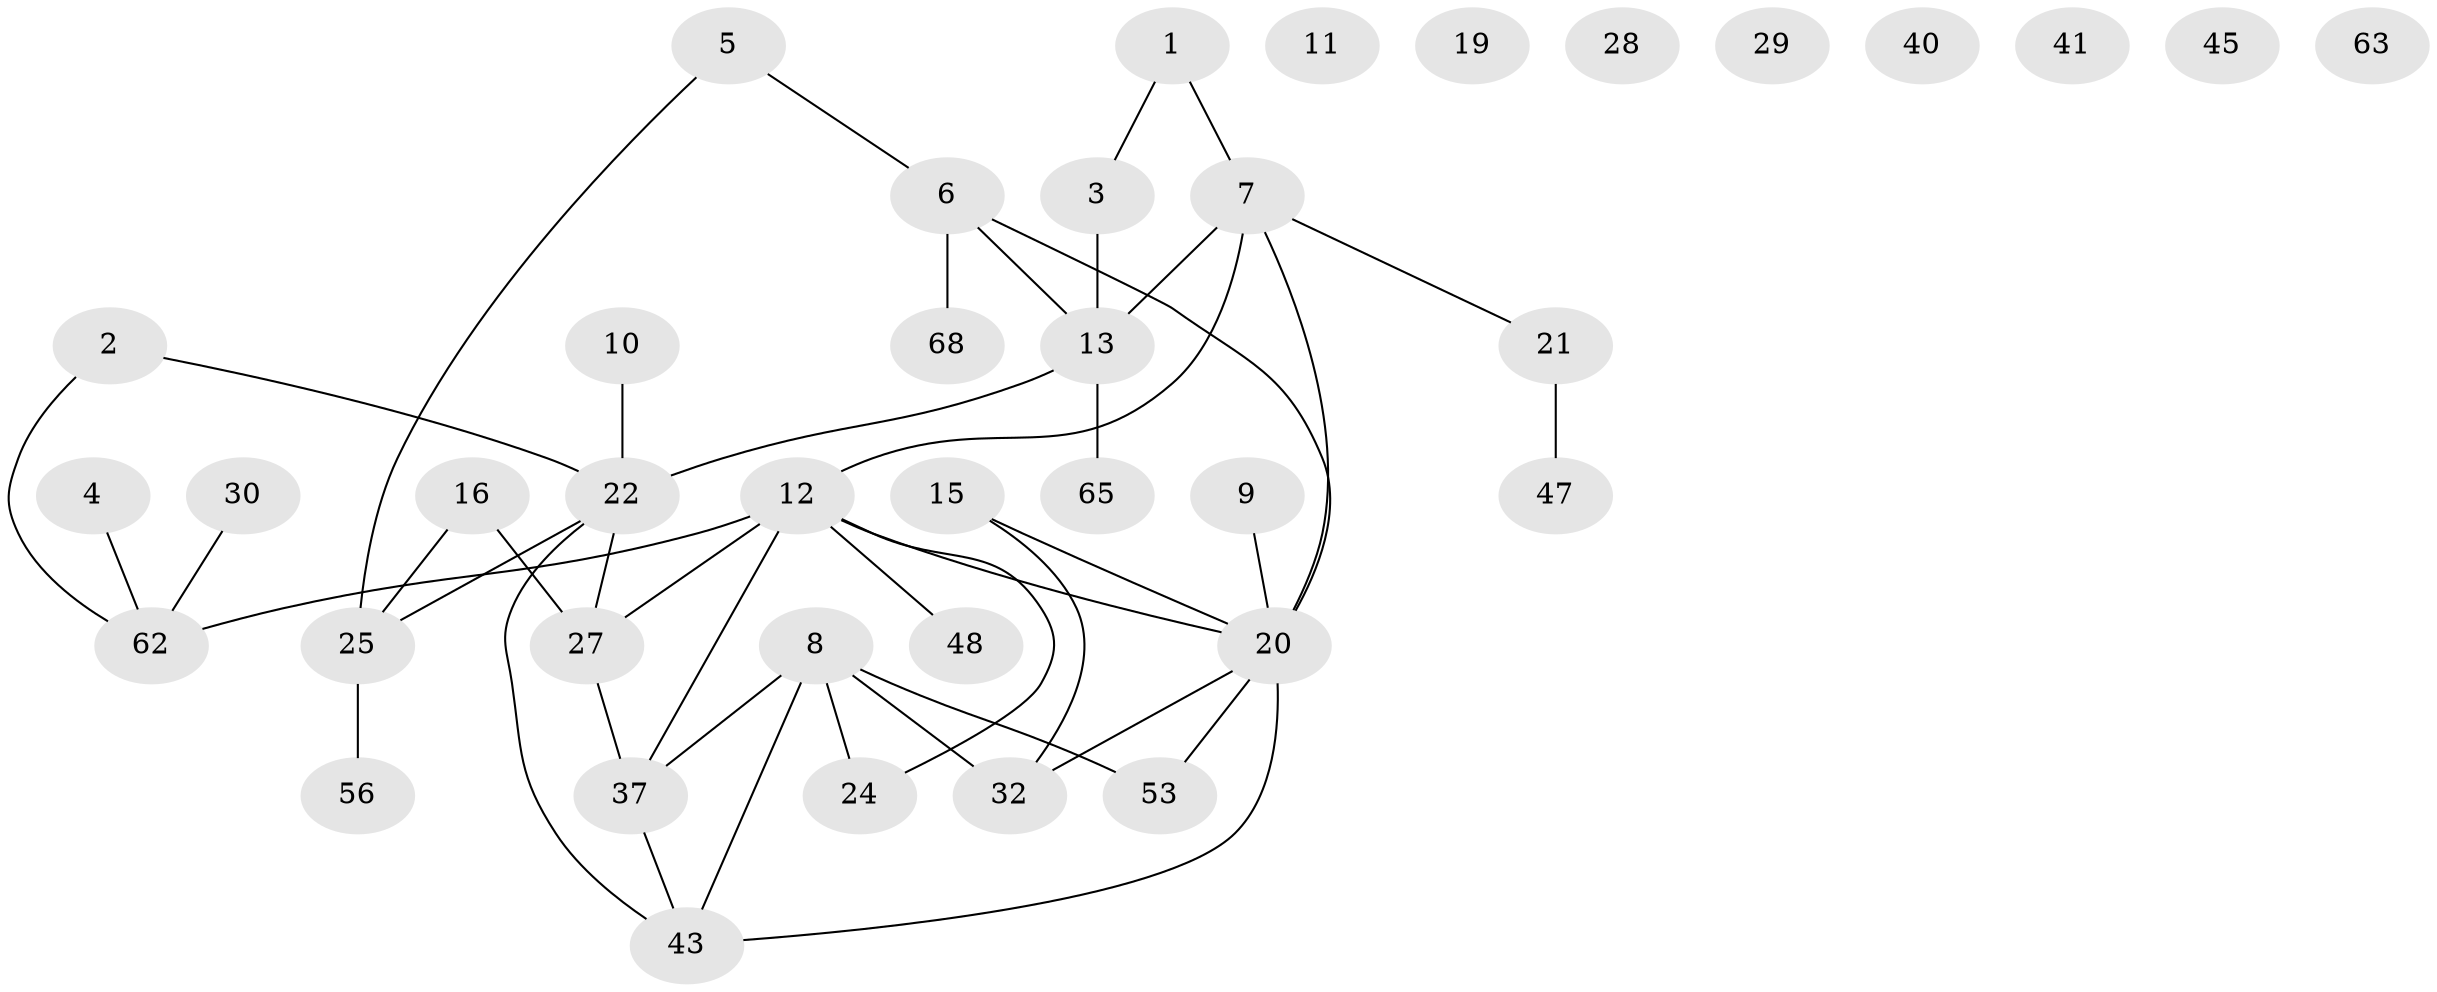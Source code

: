 // original degree distribution, {2: 0.25, 1: 0.2361111111111111, 0: 0.1111111111111111, 3: 0.20833333333333334, 5: 0.1111111111111111, 4: 0.06944444444444445, 6: 0.013888888888888888}
// Generated by graph-tools (version 1.1) at 2025/16/03/04/25 18:16:32]
// undirected, 39 vertices, 45 edges
graph export_dot {
graph [start="1"]
  node [color=gray90,style=filled];
  1;
  2;
  3 [super="+38"];
  4;
  5;
  6 [super="+42"];
  7 [super="+44+26"];
  8 [super="+64+14"];
  9;
  10;
  11;
  12 [super="+57"];
  13 [super="+18"];
  15;
  16 [super="+35"];
  19;
  20 [super="+34+61+23"];
  21 [super="+59"];
  22 [super="+36"];
  24 [super="+31+50"];
  25 [super="+51"];
  27 [super="+33"];
  28;
  29;
  30;
  32 [super="+55+54"];
  37 [super="+39"];
  40;
  41;
  43;
  45;
  47;
  48;
  53;
  56 [super="+67"];
  62 [super="+66+72"];
  63;
  65;
  68;
  1 -- 7;
  1 -- 3;
  2 -- 62;
  2 -- 22;
  3 -- 13;
  4 -- 62;
  5 -- 6;
  5 -- 25;
  6 -- 20;
  6 -- 68;
  6 -- 13;
  7 -- 20;
  7 -- 21;
  7 -- 12;
  7 -- 13;
  8 -- 53;
  8 -- 43;
  8 -- 32 [weight=3];
  8 -- 37;
  8 -- 24;
  9 -- 20;
  10 -- 22;
  12 -- 62;
  12 -- 20 [weight=2];
  12 -- 48;
  12 -- 37;
  12 -- 24;
  12 -- 27;
  13 -- 65;
  13 -- 22;
  15 -- 32;
  15 -- 20;
  16 -- 25;
  16 -- 27;
  20 -- 43;
  20 -- 53;
  20 -- 32;
  21 -- 47;
  22 -- 43;
  22 -- 27;
  22 -- 25;
  25 -- 56;
  27 -- 37;
  30 -- 62;
  37 -- 43;
}
